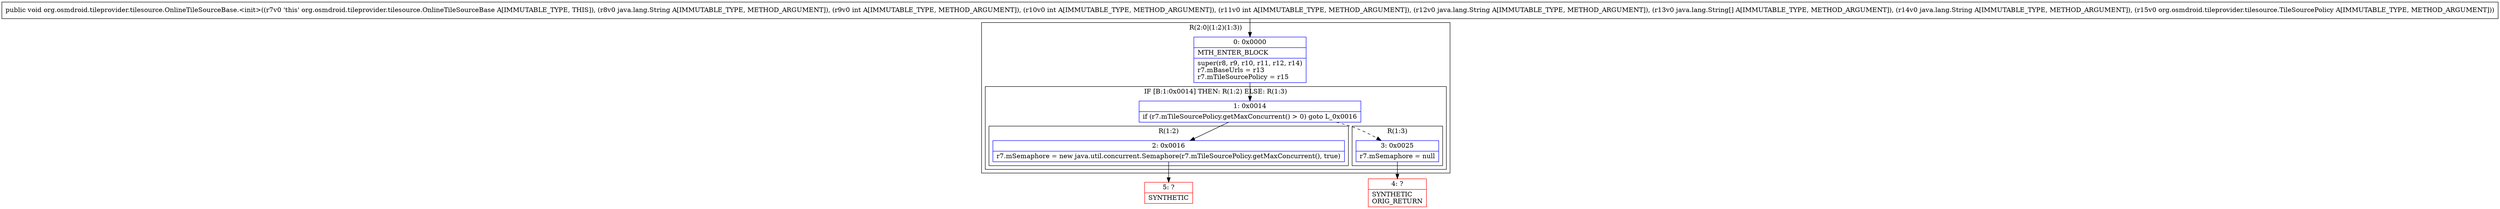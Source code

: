 digraph "CFG fororg.osmdroid.tileprovider.tilesource.OnlineTileSourceBase.\<init\>(Ljava\/lang\/String;IIILjava\/lang\/String;[Ljava\/lang\/String;Ljava\/lang\/String;Lorg\/osmdroid\/tileprovider\/tilesource\/TileSourcePolicy;)V" {
subgraph cluster_Region_2141635259 {
label = "R(2:0|(1:2)(1:3))";
node [shape=record,color=blue];
Node_0 [shape=record,label="{0\:\ 0x0000|MTH_ENTER_BLOCK\l|super(r8, r9, r10, r11, r12, r14)\lr7.mBaseUrls = r13\lr7.mTileSourcePolicy = r15\l}"];
subgraph cluster_IfRegion_1780636780 {
label = "IF [B:1:0x0014] THEN: R(1:2) ELSE: R(1:3)";
node [shape=record,color=blue];
Node_1 [shape=record,label="{1\:\ 0x0014|if (r7.mTileSourcePolicy.getMaxConcurrent() \> 0) goto L_0x0016\l}"];
subgraph cluster_Region_1119116243 {
label = "R(1:2)";
node [shape=record,color=blue];
Node_2 [shape=record,label="{2\:\ 0x0016|r7.mSemaphore = new java.util.concurrent.Semaphore(r7.mTileSourcePolicy.getMaxConcurrent(), true)\l}"];
}
subgraph cluster_Region_1463823756 {
label = "R(1:3)";
node [shape=record,color=blue];
Node_3 [shape=record,label="{3\:\ 0x0025|r7.mSemaphore = null\l}"];
}
}
}
Node_4 [shape=record,color=red,label="{4\:\ ?|SYNTHETIC\lORIG_RETURN\l}"];
Node_5 [shape=record,color=red,label="{5\:\ ?|SYNTHETIC\l}"];
MethodNode[shape=record,label="{public void org.osmdroid.tileprovider.tilesource.OnlineTileSourceBase.\<init\>((r7v0 'this' org.osmdroid.tileprovider.tilesource.OnlineTileSourceBase A[IMMUTABLE_TYPE, THIS]), (r8v0 java.lang.String A[IMMUTABLE_TYPE, METHOD_ARGUMENT]), (r9v0 int A[IMMUTABLE_TYPE, METHOD_ARGUMENT]), (r10v0 int A[IMMUTABLE_TYPE, METHOD_ARGUMENT]), (r11v0 int A[IMMUTABLE_TYPE, METHOD_ARGUMENT]), (r12v0 java.lang.String A[IMMUTABLE_TYPE, METHOD_ARGUMENT]), (r13v0 java.lang.String[] A[IMMUTABLE_TYPE, METHOD_ARGUMENT]), (r14v0 java.lang.String A[IMMUTABLE_TYPE, METHOD_ARGUMENT]), (r15v0 org.osmdroid.tileprovider.tilesource.TileSourcePolicy A[IMMUTABLE_TYPE, METHOD_ARGUMENT])) }"];
MethodNode -> Node_0;
Node_0 -> Node_1;
Node_1 -> Node_2;
Node_1 -> Node_3[style=dashed];
Node_2 -> Node_5;
Node_3 -> Node_4;
}

